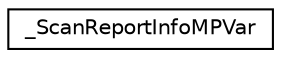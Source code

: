digraph "Graphical Class Hierarchy"
{
  edge [fontname="Helvetica",fontsize="10",labelfontname="Helvetica",labelfontsize="10"];
  node [fontname="Helvetica",fontsize="10",shape=record];
  rankdir="LR";
  Node1 [label="_ScanReportInfoMPVar",height=0.2,width=0.4,color="black", fillcolor="white", style="filled",URL="$struct___scan_report_info_m_p_var.html"];
}
